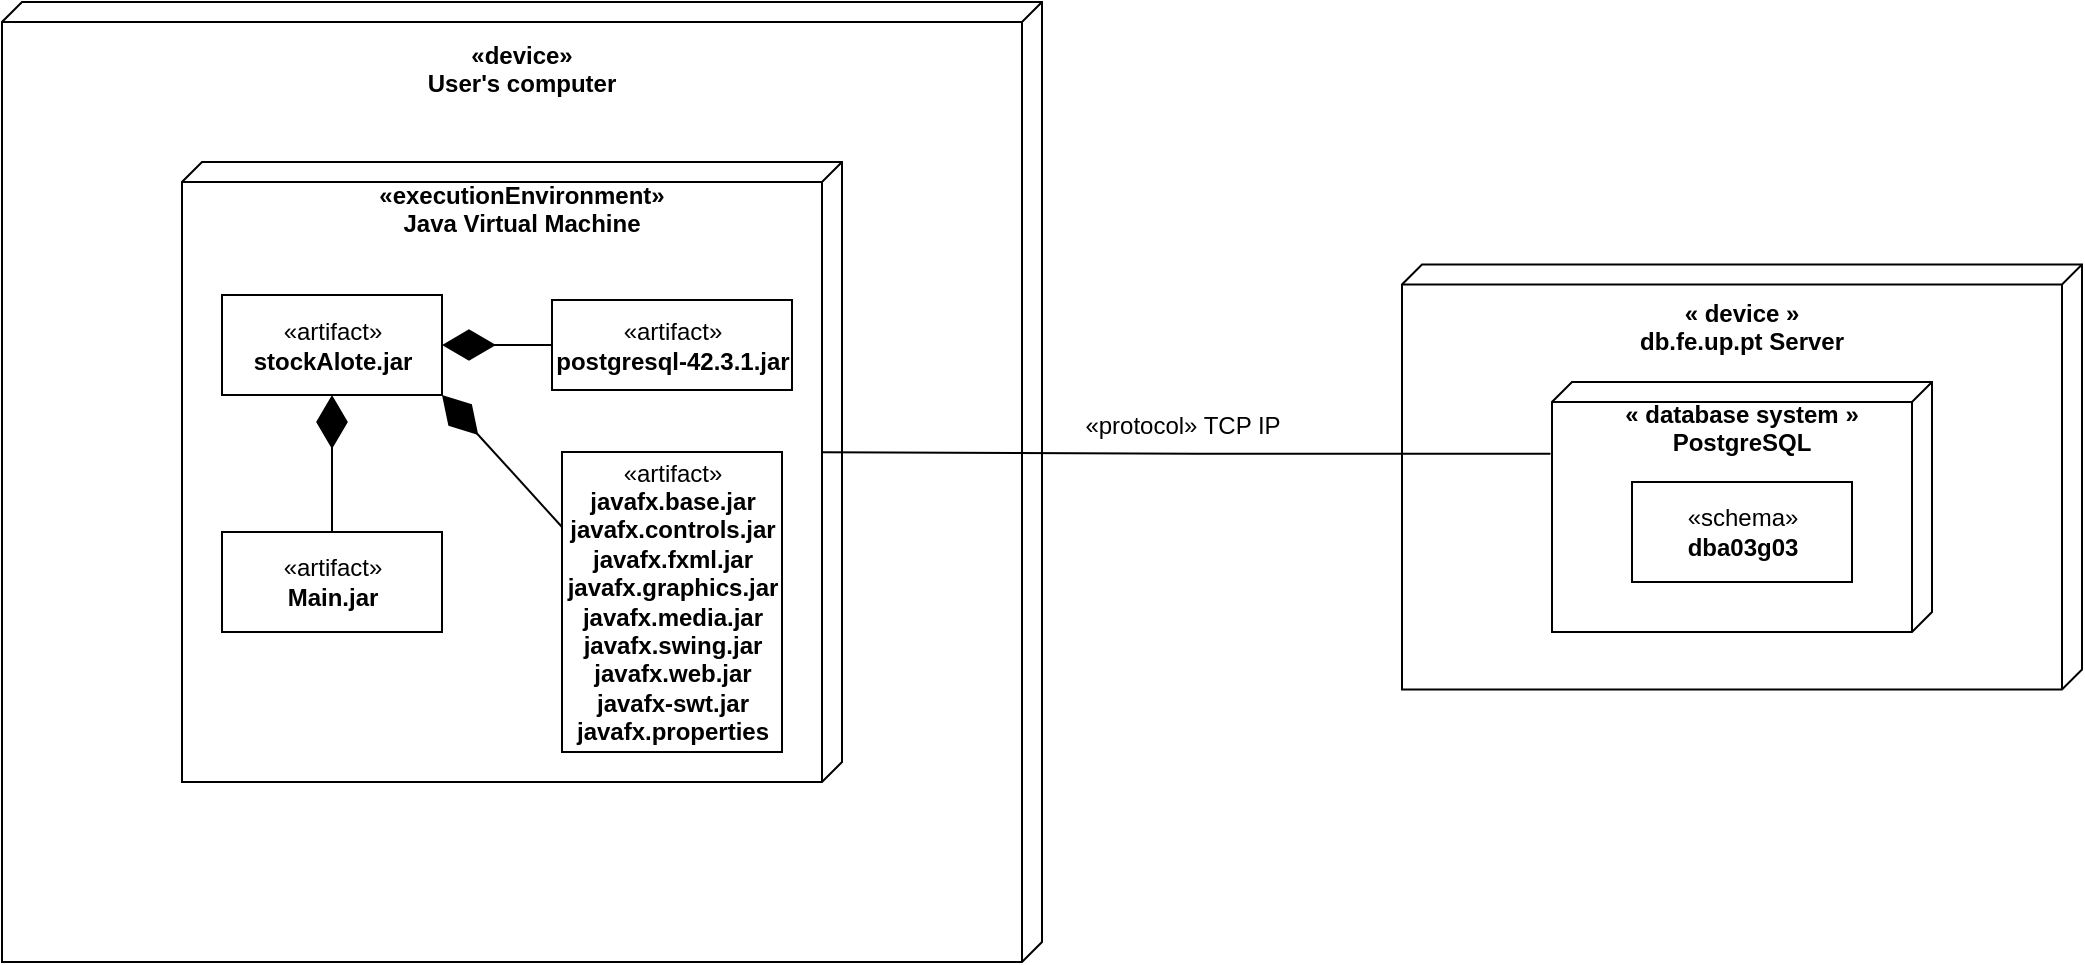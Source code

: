 <mxfile version="15.9.6" type="device"><diagram name="Page-1" id="5f0bae14-7c28-e335-631c-24af17079c00"><mxGraphModel dx="1220" dy="1063" grid="1" gridSize="10" guides="1" tooltips="1" connect="1" arrows="1" fold="1" page="0" pageScale="1" pageWidth="1100" pageHeight="850" background="none" math="0" shadow="0"><root><mxCell id="0"/><mxCell id="1" parent="0"/><mxCell id="IpJ0MCjNRgGUL-bBglmZ-1" value="" style="verticalAlign=top;align=left;spacingTop=8;spacingLeft=2;spacingRight=12;shape=cube;size=10;direction=south;fontStyle=4;html=1;" vertex="1" parent="1"><mxGeometry x="210" y="-40" width="520" height="480" as="geometry"/></mxCell><mxCell id="IpJ0MCjNRgGUL-bBglmZ-2" value="«device»&#10;User's computer" style="text;align=center;fontStyle=1;verticalAlign=middle;spacingLeft=3;spacingRight=3;strokeColor=none;rotatable=0;points=[[0,0.5],[1,0.5]];portConstraint=eastwest;dashed=1;dashPattern=1 4;fontSize=12;" vertex="1" parent="1"><mxGeometry x="415" y="-20" width="110" height="26" as="geometry"/></mxCell><mxCell id="IpJ0MCjNRgGUL-bBglmZ-3" value="" style="verticalAlign=top;align=left;spacingTop=8;spacingLeft=2;spacingRight=12;shape=cube;size=10;direction=south;fontStyle=4;html=1;" vertex="1" parent="1"><mxGeometry x="910" y="91.25" width="340" height="212.5" as="geometry"/></mxCell><mxCell id="IpJ0MCjNRgGUL-bBglmZ-4" value="« device »&#10;db.fe.up.pt Server" style="text;align=center;fontStyle=1;verticalAlign=middle;spacingLeft=3;spacingRight=3;strokeColor=none;rotatable=0;points=[[0,0.5],[1,0.5]];portConstraint=eastwest;dashed=1;dashPattern=1 4;fontSize=12;" vertex="1" parent="1"><mxGeometry x="1025" y="109" width="110" height="26" as="geometry"/></mxCell><mxCell id="IpJ0MCjNRgGUL-bBglmZ-5" value="" style="verticalAlign=top;align=left;spacingTop=8;spacingLeft=2;spacingRight=12;shape=cube;size=10;direction=south;fontStyle=4;html=1;" vertex="1" parent="1"><mxGeometry x="985" y="150" width="190" height="125" as="geometry"/></mxCell><mxCell id="IpJ0MCjNRgGUL-bBglmZ-6" value="« database system »&#10;PostgreSQL" style="text;align=center;fontStyle=1;verticalAlign=middle;spacingLeft=3;spacingRight=3;strokeColor=none;rotatable=0;points=[[0,0.5],[1,0.5]];portConstraint=eastwest;dashed=1;dashPattern=1 4;fontSize=12;" vertex="1" parent="1"><mxGeometry x="1025" y="160" width="110" height="25" as="geometry"/></mxCell><mxCell id="IpJ0MCjNRgGUL-bBglmZ-7" value="«schema»&lt;br&gt;&lt;b&gt;dba03g03&lt;/b&gt;" style="html=1;fontSize=12;" vertex="1" parent="1"><mxGeometry x="1025" y="200" width="110" height="50" as="geometry"/></mxCell><mxCell id="IpJ0MCjNRgGUL-bBglmZ-9" value="" style="verticalAlign=top;align=left;spacingTop=8;spacingLeft=2;spacingRight=12;shape=cube;size=10;direction=south;fontStyle=4;html=1;" vertex="1" parent="1"><mxGeometry x="300" y="40" width="330" height="310" as="geometry"/></mxCell><mxCell id="IpJ0MCjNRgGUL-bBglmZ-10" value="«executionEnvironment»&#10;Java Virtual Machine" style="text;align=center;fontStyle=1;verticalAlign=middle;spacingLeft=3;spacingRight=3;strokeColor=none;rotatable=0;points=[[0,0.5],[1,0.5]];portConstraint=eastwest;dashed=1;dashPattern=1 4;fontSize=12;" vertex="1" parent="1"><mxGeometry x="415" y="50" width="110" height="26" as="geometry"/></mxCell><mxCell id="IpJ0MCjNRgGUL-bBglmZ-11" style="edgeStyle=orthogonalEdgeStyle;rounded=0;html=1;labelBackgroundColor=none;startArrow=none;startFill=0;startSize=8;endArrow=none;endFill=0;endSize=16;fontFamily=Verdana;fontSize=12;entryX=0.468;entryY=0.03;entryDx=0;entryDy=0;entryPerimeter=0;exitX=0.287;exitY=1.004;exitDx=0;exitDy=0;exitPerimeter=0;" edge="1" parent="1" source="IpJ0MCjNRgGUL-bBglmZ-5" target="IpJ0MCjNRgGUL-bBglmZ-9"><mxGeometry relative="1" as="geometry"><Array as="points"/><mxPoint x="980" y="185" as="sourcePoint"/><mxPoint x="750" y="185" as="targetPoint"/></mxGeometry></mxCell><mxCell id="IpJ0MCjNRgGUL-bBglmZ-12" value="«protocol» TCP IP" style="edgeLabel;html=1;align=center;verticalAlign=middle;resizable=0;points=[];fontSize=12;" vertex="1" connectable="0" parent="IpJ0MCjNRgGUL-bBglmZ-11"><mxGeometry x="0.452" relative="1" as="geometry"><mxPoint x="80" y="-13" as="offset"/></mxGeometry></mxCell><mxCell id="IpJ0MCjNRgGUL-bBglmZ-13" value="«artifact»&lt;br&gt;&lt;b&gt;Main.jar&lt;/b&gt;" style="html=1;fontSize=12;" vertex="1" parent="1"><mxGeometry x="320" y="225" width="110" height="50" as="geometry"/></mxCell><mxCell id="IpJ0MCjNRgGUL-bBglmZ-14" value="«artifact»&lt;br&gt;&lt;b&gt;postgresql-42.3.1.jar&lt;/b&gt;" style="html=1;fontSize=12;" vertex="1" parent="1"><mxGeometry x="485" y="109" width="120" height="45" as="geometry"/></mxCell><mxCell id="IpJ0MCjNRgGUL-bBglmZ-16" value="«artifact»&lt;br&gt;&lt;b&gt;javafx.base.jar&lt;br&gt;javafx.controls.jar&lt;br&gt;javafx.fxml.jar&lt;br&gt;javafx.graphics.jar&lt;br&gt;javafx.media.jar&lt;br&gt;javafx.swing.jar&lt;br&gt;javafx.web.jar&lt;br&gt;javafx-swt.jar&lt;br&gt;javafx.properties&lt;br&gt;&lt;/b&gt;" style="html=1;fontSize=12;" vertex="1" parent="1"><mxGeometry x="490" y="185" width="110" height="150" as="geometry"/></mxCell><mxCell id="IpJ0MCjNRgGUL-bBglmZ-19" value="«artifact»&lt;br&gt;&lt;b&gt;stockAlote.jar&lt;/b&gt;" style="html=1;fontSize=12;" vertex="1" parent="1"><mxGeometry x="320" y="106.5" width="110" height="50" as="geometry"/></mxCell><mxCell id="IpJ0MCjNRgGUL-bBglmZ-20" value="" style="endArrow=diamondThin;endFill=1;endSize=24;html=1;rounded=0;fontSize=12;entryX=0.5;entryY=1;entryDx=0;entryDy=0;exitX=0.5;exitY=0;exitDx=0;exitDy=0;" edge="1" parent="1" source="IpJ0MCjNRgGUL-bBglmZ-13" target="IpJ0MCjNRgGUL-bBglmZ-19"><mxGeometry width="160" relative="1" as="geometry"><mxPoint x="300" y="303.75" as="sourcePoint"/><mxPoint x="460" y="303.75" as="targetPoint"/></mxGeometry></mxCell><mxCell id="IpJ0MCjNRgGUL-bBglmZ-21" value="" style="endArrow=diamondThin;endFill=1;endSize=24;html=1;rounded=0;fontSize=12;entryX=1;entryY=1;entryDx=0;entryDy=0;exitX=0;exitY=0.25;exitDx=0;exitDy=0;" edge="1" parent="1" source="IpJ0MCjNRgGUL-bBglmZ-16" target="IpJ0MCjNRgGUL-bBglmZ-19"><mxGeometry width="160" relative="1" as="geometry"><mxPoint x="464.57" y="246.75" as="sourcePoint"/><mxPoint x="464.57" y="178.25" as="targetPoint"/></mxGeometry></mxCell><mxCell id="IpJ0MCjNRgGUL-bBglmZ-22" value="" style="endArrow=diamondThin;endFill=1;endSize=24;html=1;rounded=0;fontSize=12;entryX=1;entryY=0.5;entryDx=0;entryDy=0;exitX=0;exitY=0.5;exitDx=0;exitDy=0;" edge="1" parent="1" source="IpJ0MCjNRgGUL-bBglmZ-14" target="IpJ0MCjNRgGUL-bBglmZ-19"><mxGeometry width="160" relative="1" as="geometry"><mxPoint x="510" y="201" as="sourcePoint"/><mxPoint x="450" y="135" as="targetPoint"/></mxGeometry></mxCell></root></mxGraphModel></diagram></mxfile>